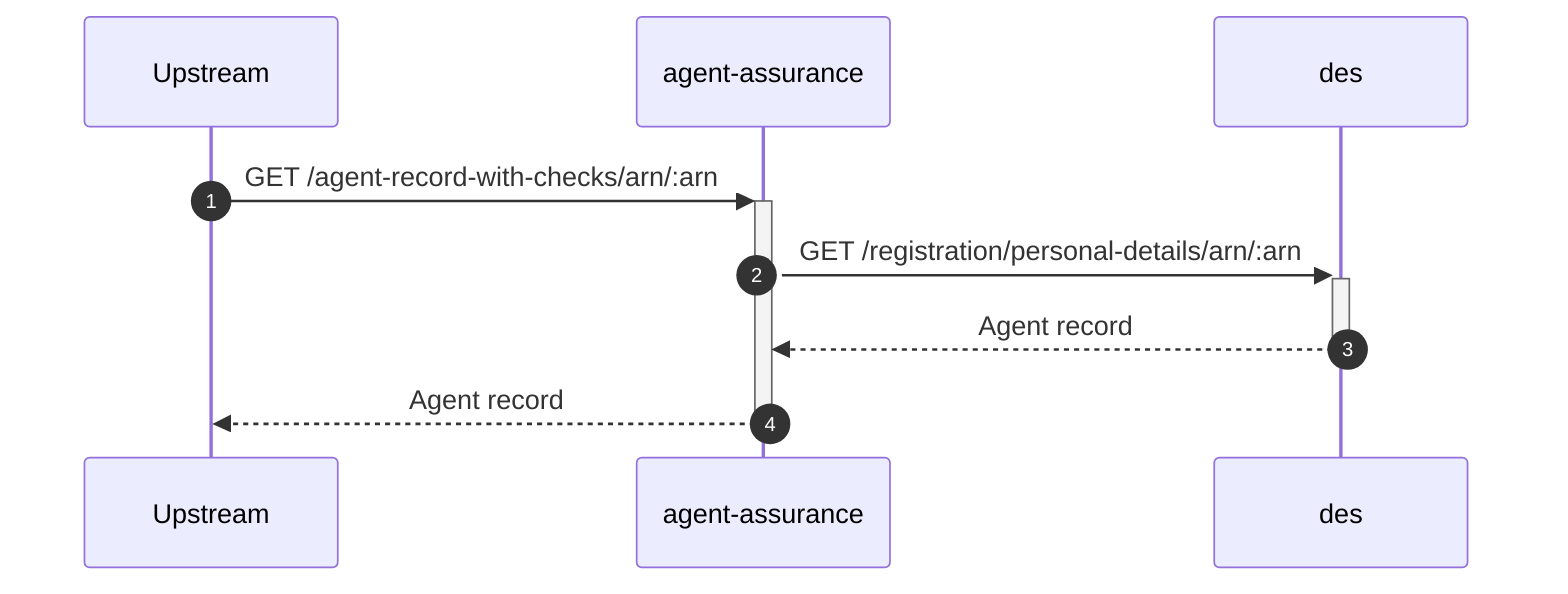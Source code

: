sequenceDiagram
    autonumber
    participant Upstream
    participant agent-assurance
    participant des

    Upstream->>+agent-assurance: GET /agent-record-with-checks/arn/:arn
    agent-assurance->>+des: GET /registration/personal-details/arn/:arn
    des-->>-agent-assurance: Agent record
    agent-assurance-->>-Upstream: Agent record